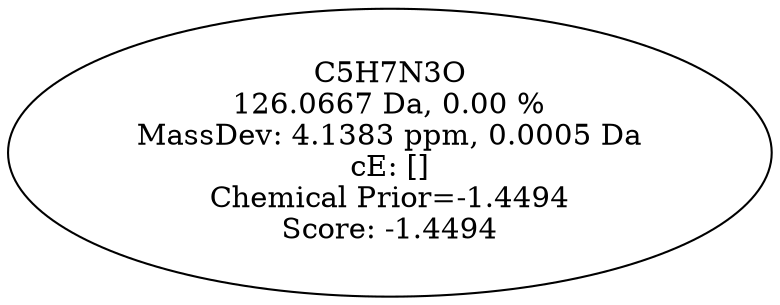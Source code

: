 strict digraph {
v1 [label="C5H7N3O\n126.0667 Da, 0.00 %\nMassDev: 4.1383 ppm, 0.0005 Da\ncE: []\nChemical Prior=-1.4494\nScore: -1.4494"];
}
